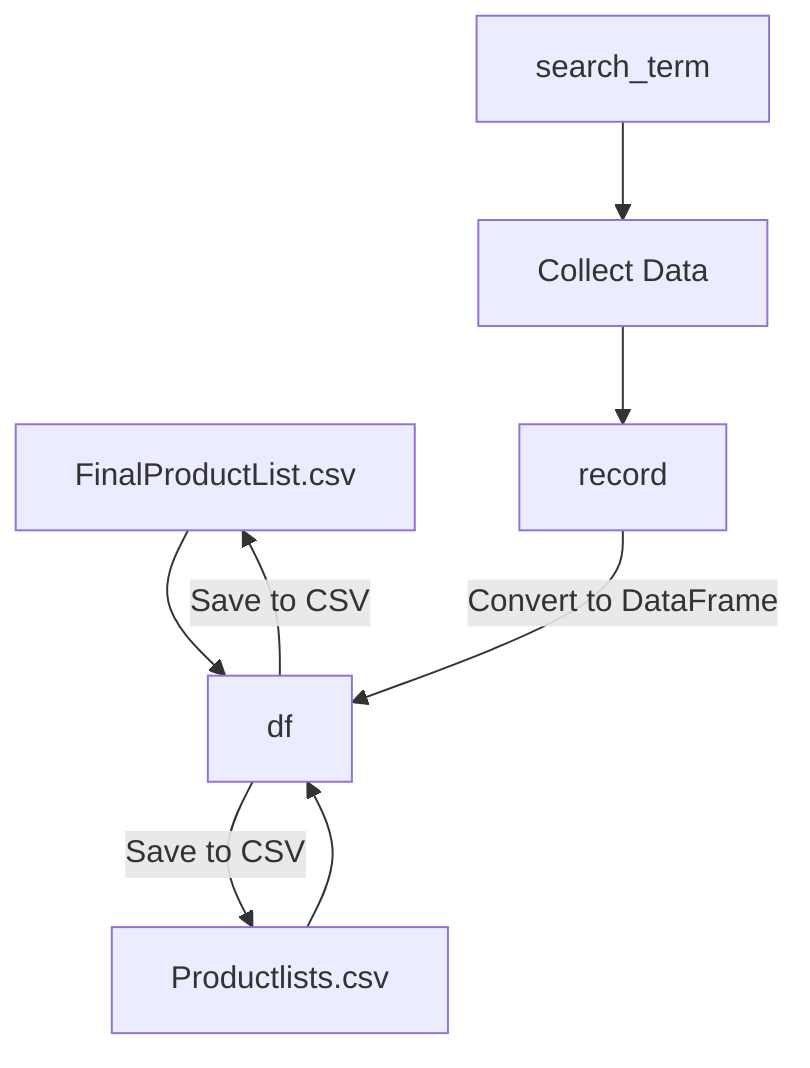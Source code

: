 flowchart TD
    %% This node represents the data source from a CSV file %%
    A[FinalProductList.csv]-->B[df]

    %% This node represents another data source in CSV format %%
    A2[Productlists.csv]-->B
    
    %% This node represents user input for search terms %%
    C[search_term]-->D[Collect Data]

    %% This node represents the main scraping function where data is collected %%
    D-->E[record]

    %% This node represents the list of records converted to a DataFrame %%
    E-->|Convert to DataFrame|B
    
    %% This node represents writing the DataFrame to CSV files %%
    B-->|Save to CSV|A & A2

    %% Explanation of nodes %%
    %% A: Data source CSV file containing product details %%
    %% A2: Another format of data source CSV for product details %%
    %% B: DataFrame containing the scraped product list %%
    %% C: User's search keyword input %%
    %% D: Initial data collection/scraping from Amazon using search terms %%
    %% E: Record of product details stored in a list format %%